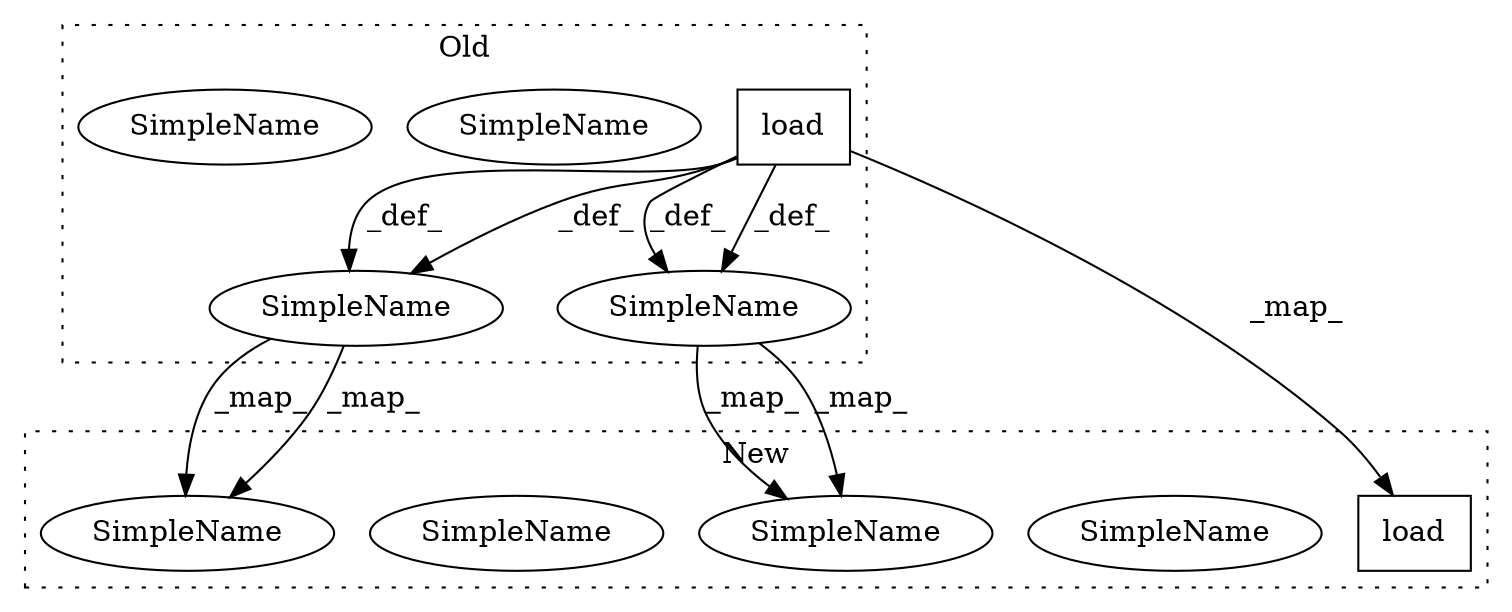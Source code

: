 digraph G {
subgraph cluster0 {
1 [label="load" a="32" s="577,586" l="5,1" shape="box"];
3 [label="SimpleName" a="42" s="734" l="1" shape="ellipse"];
6 [label="SimpleName" a="42" s="734" l="1" shape="ellipse"];
7 [label="SimpleName" a="42" s="922" l="6" shape="ellipse"];
10 [label="SimpleName" a="42" s="922" l="6" shape="ellipse"];
label = "Old";
style="dotted";
}
subgraph cluster1 {
2 [label="load" a="32" s="574,583" l="5,1" shape="box"];
4 [label="SimpleName" a="42" s="741" l="1" shape="ellipse"];
5 [label="SimpleName" a="42" s="741" l="1" shape="ellipse"];
8 [label="SimpleName" a="42" s="929" l="6" shape="ellipse"];
9 [label="SimpleName" a="42" s="929" l="6" shape="ellipse"];
label = "New";
style="dotted";
}
1 -> 6 [label="_def_"];
1 -> 6 [label="_def_"];
1 -> 10 [label="_def_"];
1 -> 2 [label="_map_"];
1 -> 10 [label="_def_"];
6 -> 5 [label="_map_"];
6 -> 5 [label="_map_"];
10 -> 9 [label="_map_"];
10 -> 9 [label="_map_"];
}